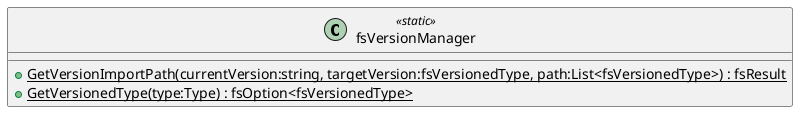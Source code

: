 @startuml
class fsVersionManager <<static>> {
    + {static} GetVersionImportPath(currentVersion:string, targetVersion:fsVersionedType, path:List<fsVersionedType>) : fsResult
    + {static} GetVersionedType(type:Type) : fsOption<fsVersionedType>
}
@enduml

